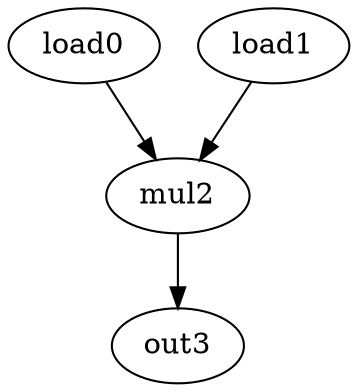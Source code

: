 digraph G {
load0[opcode=load];
load1[opcode=load];
mul2[opcode=mul];
out3[opcode=output];
load0->mul2[operand=0];
load1->mul2[operand=1];
mul2->out3[operand=0];
}

